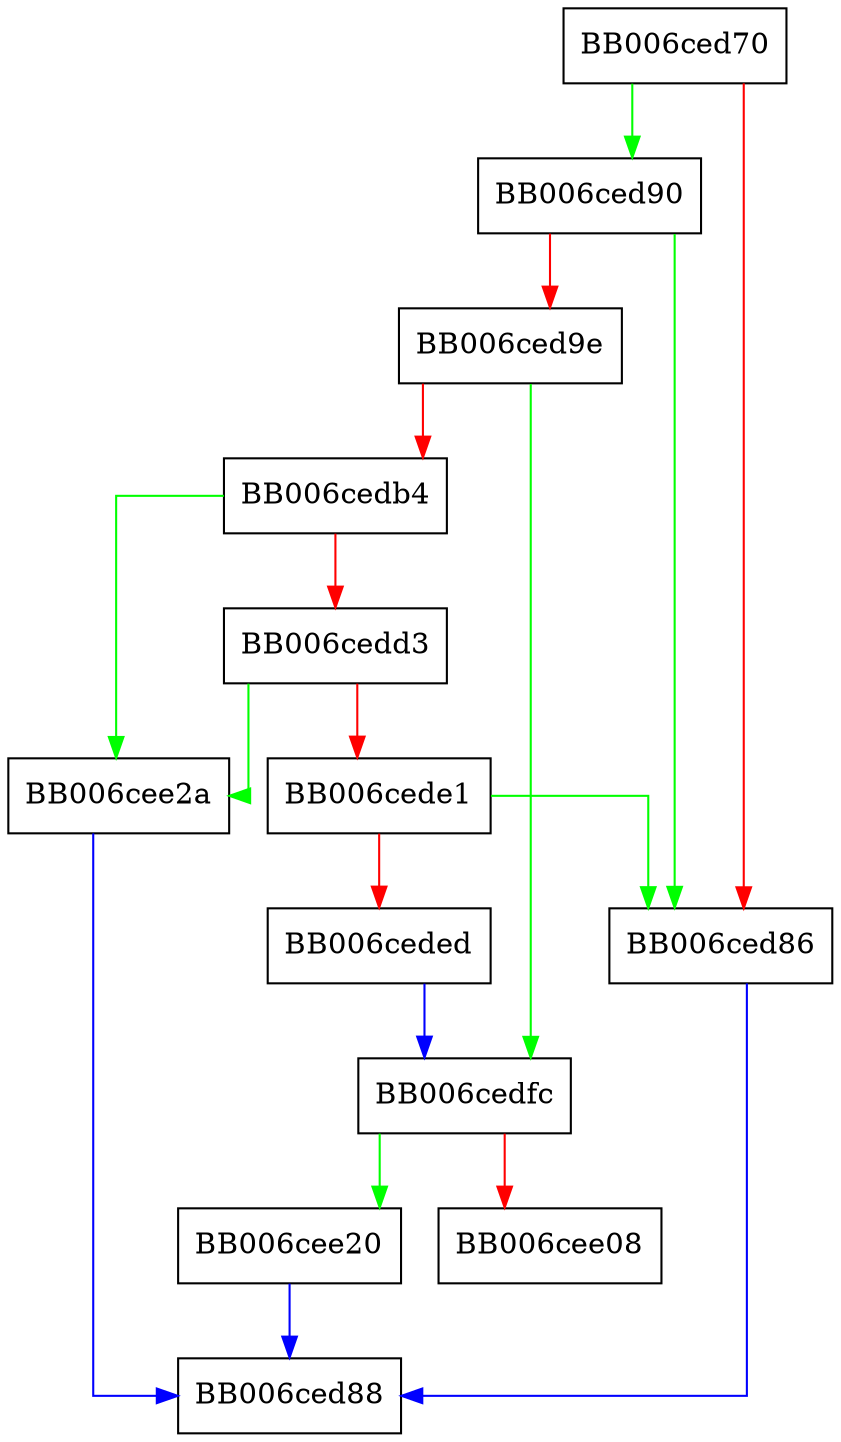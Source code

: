 digraph eckem_encapsulate_init {
  node [shape="box"];
  graph [splines=ortho];
  BB006ced70 -> BB006ced90 [color="green"];
  BB006ced70 -> BB006ced86 [color="red"];
  BB006ced86 -> BB006ced88 [color="blue"];
  BB006ced90 -> BB006ced86 [color="green"];
  BB006ced90 -> BB006ced9e [color="red"];
  BB006ced9e -> BB006cedfc [color="green"];
  BB006ced9e -> BB006cedb4 [color="red"];
  BB006cedb4 -> BB006cee2a [color="green"];
  BB006cedb4 -> BB006cedd3 [color="red"];
  BB006cedd3 -> BB006cee2a [color="green"];
  BB006cedd3 -> BB006cede1 [color="red"];
  BB006cede1 -> BB006ced86 [color="green"];
  BB006cede1 -> BB006ceded [color="red"];
  BB006ceded -> BB006cedfc [color="blue"];
  BB006cedfc -> BB006cee20 [color="green"];
  BB006cedfc -> BB006cee08 [color="red"];
  BB006cee20 -> BB006ced88 [color="blue"];
  BB006cee2a -> BB006ced88 [color="blue"];
}